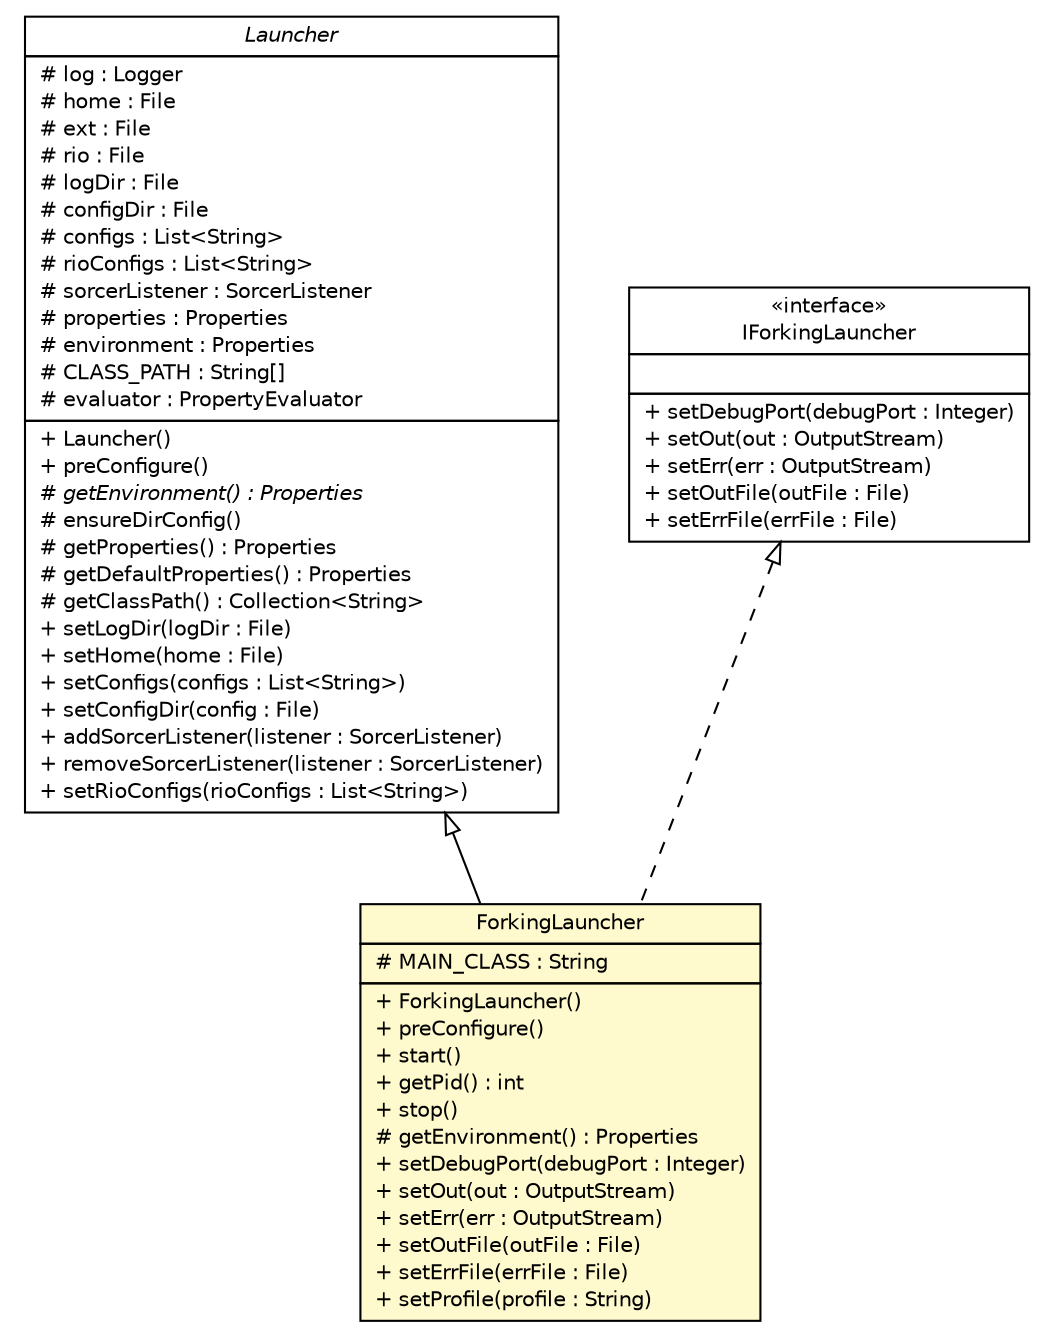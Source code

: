 #!/usr/local/bin/dot
#
# Class diagram 
# Generated by UMLGraph version R5_6 (http://www.umlgraph.org/)
#

digraph G {
	edge [fontname="Helvetica",fontsize=10,labelfontname="Helvetica",labelfontsize=10];
	node [fontname="Helvetica",fontsize=10,shape=plaintext];
	nodesep=0.25;
	ranksep=0.5;
	// sorcer.launcher.process.ForkingLauncher
	c248272 [label=<<table title="sorcer.launcher.process.ForkingLauncher" border="0" cellborder="1" cellspacing="0" cellpadding="2" port="p" bgcolor="lemonChiffon" href="./ForkingLauncher.html">
		<tr><td><table border="0" cellspacing="0" cellpadding="1">
<tr><td align="center" balign="center"> ForkingLauncher </td></tr>
		</table></td></tr>
		<tr><td><table border="0" cellspacing="0" cellpadding="1">
<tr><td align="left" balign="left"> # MAIN_CLASS : String </td></tr>
		</table></td></tr>
		<tr><td><table border="0" cellspacing="0" cellpadding="1">
<tr><td align="left" balign="left"> + ForkingLauncher() </td></tr>
<tr><td align="left" balign="left"> + preConfigure() </td></tr>
<tr><td align="left" balign="left"> + start() </td></tr>
<tr><td align="left" balign="left"> + getPid() : int </td></tr>
<tr><td align="left" balign="left"> + stop() </td></tr>
<tr><td align="left" balign="left"> # getEnvironment() : Properties </td></tr>
<tr><td align="left" balign="left"> + setDebugPort(debugPort : Integer) </td></tr>
<tr><td align="left" balign="left"> + setOut(out : OutputStream) </td></tr>
<tr><td align="left" balign="left"> + setErr(err : OutputStream) </td></tr>
<tr><td align="left" balign="left"> + setOutFile(outFile : File) </td></tr>
<tr><td align="left" balign="left"> + setErrFile(errFile : File) </td></tr>
<tr><td align="left" balign="left"> + setProfile(profile : String) </td></tr>
		</table></td></tr>
		</table>>, URL="./ForkingLauncher.html", fontname="Helvetica", fontcolor="black", fontsize=10.0];
	// sorcer.launcher.Launcher
	c248668 [label=<<table title="sorcer.launcher.Launcher" border="0" cellborder="1" cellspacing="0" cellpadding="2" port="p" href="../Launcher.html">
		<tr><td><table border="0" cellspacing="0" cellpadding="1">
<tr><td align="center" balign="center"><font face="Helvetica-Oblique"> Launcher </font></td></tr>
		</table></td></tr>
		<tr><td><table border="0" cellspacing="0" cellpadding="1">
<tr><td align="left" balign="left"> # log : Logger </td></tr>
<tr><td align="left" balign="left"> # home : File </td></tr>
<tr><td align="left" balign="left"> # ext : File </td></tr>
<tr><td align="left" balign="left"> # rio : File </td></tr>
<tr><td align="left" balign="left"> # logDir : File </td></tr>
<tr><td align="left" balign="left"> # configDir : File </td></tr>
<tr><td align="left" balign="left"> # configs : List&lt;String&gt; </td></tr>
<tr><td align="left" balign="left"> # rioConfigs : List&lt;String&gt; </td></tr>
<tr><td align="left" balign="left"> # sorcerListener : SorcerListener </td></tr>
<tr><td align="left" balign="left"> # properties : Properties </td></tr>
<tr><td align="left" balign="left"> # environment : Properties </td></tr>
<tr><td align="left" balign="left"> # CLASS_PATH : String[] </td></tr>
<tr><td align="left" balign="left"> # evaluator : PropertyEvaluator </td></tr>
		</table></td></tr>
		<tr><td><table border="0" cellspacing="0" cellpadding="1">
<tr><td align="left" balign="left"> + Launcher() </td></tr>
<tr><td align="left" balign="left"> + preConfigure() </td></tr>
<tr><td align="left" balign="left"><font face="Helvetica-Oblique" point-size="10.0"> # getEnvironment() : Properties </font></td></tr>
<tr><td align="left" balign="left"> # ensureDirConfig() </td></tr>
<tr><td align="left" balign="left"> # getProperties() : Properties </td></tr>
<tr><td align="left" balign="left"> # getDefaultProperties() : Properties </td></tr>
<tr><td align="left" balign="left"> # getClassPath() : Collection&lt;String&gt; </td></tr>
<tr><td align="left" balign="left"> + setLogDir(logDir : File) </td></tr>
<tr><td align="left" balign="left"> + setHome(home : File) </td></tr>
<tr><td align="left" balign="left"> + setConfigs(configs : List&lt;String&gt;) </td></tr>
<tr><td align="left" balign="left"> + setConfigDir(config : File) </td></tr>
<tr><td align="left" balign="left"> + addSorcerListener(listener : SorcerListener) </td></tr>
<tr><td align="left" balign="left"> + removeSorcerListener(listener : SorcerListener) </td></tr>
<tr><td align="left" balign="left"> + setRioConfigs(rioConfigs : List&lt;String&gt;) </td></tr>
		</table></td></tr>
		</table>>, URL="../Launcher.html", fontname="Helvetica", fontcolor="black", fontsize=10.0];
	// sorcer.launcher.IForkingLauncher
	c248677 [label=<<table title="sorcer.launcher.IForkingLauncher" border="0" cellborder="1" cellspacing="0" cellpadding="2" port="p" href="../IForkingLauncher.html">
		<tr><td><table border="0" cellspacing="0" cellpadding="1">
<tr><td align="center" balign="center"> &#171;interface&#187; </td></tr>
<tr><td align="center" balign="center"> IForkingLauncher </td></tr>
		</table></td></tr>
		<tr><td><table border="0" cellspacing="0" cellpadding="1">
<tr><td align="left" balign="left">  </td></tr>
		</table></td></tr>
		<tr><td><table border="0" cellspacing="0" cellpadding="1">
<tr><td align="left" balign="left"> + setDebugPort(debugPort : Integer) </td></tr>
<tr><td align="left" balign="left"> + setOut(out : OutputStream) </td></tr>
<tr><td align="left" balign="left"> + setErr(err : OutputStream) </td></tr>
<tr><td align="left" balign="left"> + setOutFile(outFile : File) </td></tr>
<tr><td align="left" balign="left"> + setErrFile(errFile : File) </td></tr>
		</table></td></tr>
		</table>>, URL="../IForkingLauncher.html", fontname="Helvetica", fontcolor="black", fontsize=10.0];
	//sorcer.launcher.process.ForkingLauncher extends sorcer.launcher.Launcher
	c248668:p -> c248272:p [dir=back,arrowtail=empty];
	//sorcer.launcher.process.ForkingLauncher implements sorcer.launcher.IForkingLauncher
	c248677:p -> c248272:p [dir=back,arrowtail=empty,style=dashed];
}

